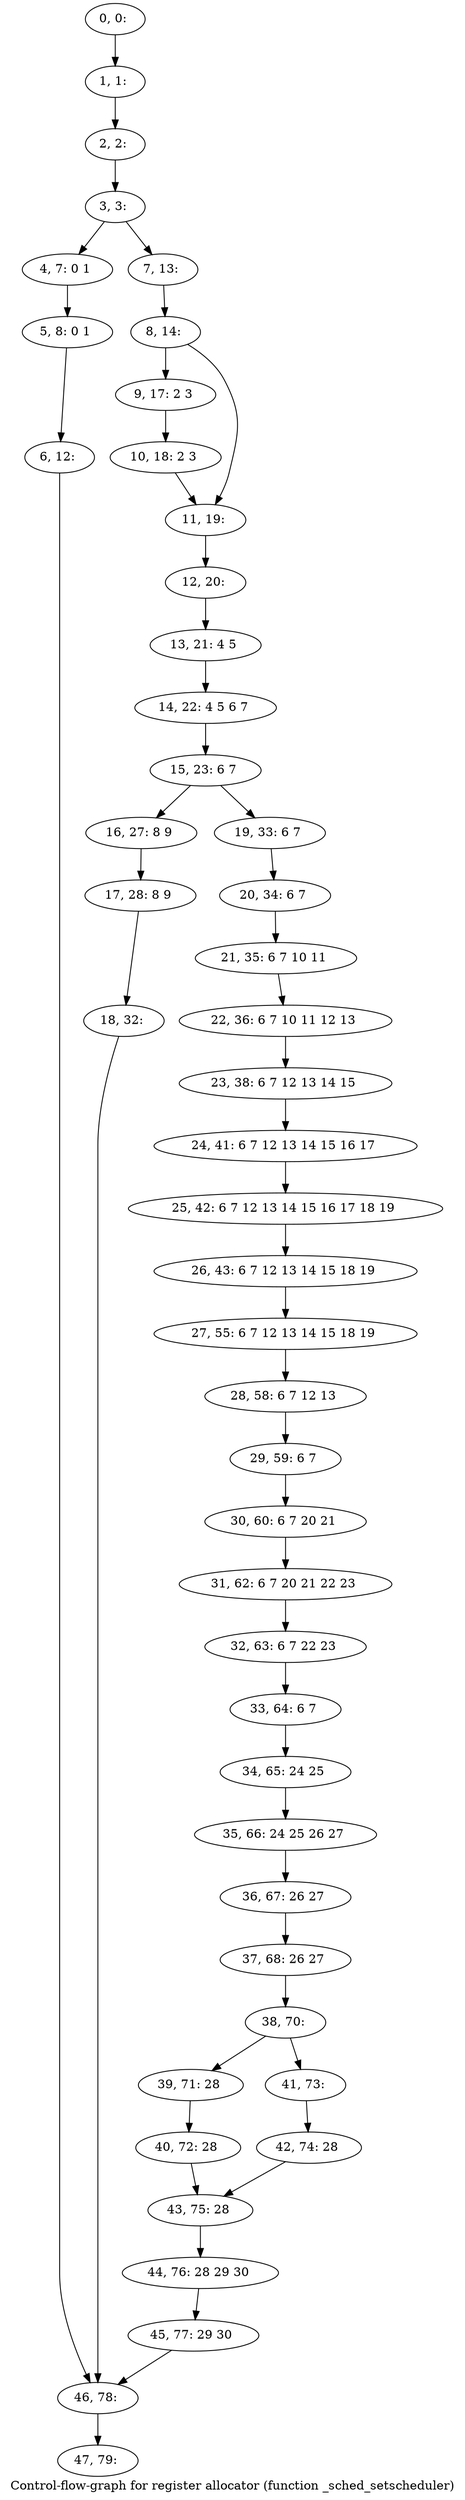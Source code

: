 digraph G {
graph [label="Control-flow-graph for register allocator (function _sched_setscheduler)"]
0[label="0, 0: "];
1[label="1, 1: "];
2[label="2, 2: "];
3[label="3, 3: "];
4[label="4, 7: 0 1 "];
5[label="5, 8: 0 1 "];
6[label="6, 12: "];
7[label="7, 13: "];
8[label="8, 14: "];
9[label="9, 17: 2 3 "];
10[label="10, 18: 2 3 "];
11[label="11, 19: "];
12[label="12, 20: "];
13[label="13, 21: 4 5 "];
14[label="14, 22: 4 5 6 7 "];
15[label="15, 23: 6 7 "];
16[label="16, 27: 8 9 "];
17[label="17, 28: 8 9 "];
18[label="18, 32: "];
19[label="19, 33: 6 7 "];
20[label="20, 34: 6 7 "];
21[label="21, 35: 6 7 10 11 "];
22[label="22, 36: 6 7 10 11 12 13 "];
23[label="23, 38: 6 7 12 13 14 15 "];
24[label="24, 41: 6 7 12 13 14 15 16 17 "];
25[label="25, 42: 6 7 12 13 14 15 16 17 18 19 "];
26[label="26, 43: 6 7 12 13 14 15 18 19 "];
27[label="27, 55: 6 7 12 13 14 15 18 19 "];
28[label="28, 58: 6 7 12 13 "];
29[label="29, 59: 6 7 "];
30[label="30, 60: 6 7 20 21 "];
31[label="31, 62: 6 7 20 21 22 23 "];
32[label="32, 63: 6 7 22 23 "];
33[label="33, 64: 6 7 "];
34[label="34, 65: 24 25 "];
35[label="35, 66: 24 25 26 27 "];
36[label="36, 67: 26 27 "];
37[label="37, 68: 26 27 "];
38[label="38, 70: "];
39[label="39, 71: 28 "];
40[label="40, 72: 28 "];
41[label="41, 73: "];
42[label="42, 74: 28 "];
43[label="43, 75: 28 "];
44[label="44, 76: 28 29 30 "];
45[label="45, 77: 29 30 "];
46[label="46, 78: "];
47[label="47, 79: "];
0->1 ;
1->2 ;
2->3 ;
3->4 ;
3->7 ;
4->5 ;
5->6 ;
6->46 ;
7->8 ;
8->9 ;
8->11 ;
9->10 ;
10->11 ;
11->12 ;
12->13 ;
13->14 ;
14->15 ;
15->16 ;
15->19 ;
16->17 ;
17->18 ;
18->46 ;
19->20 ;
20->21 ;
21->22 ;
22->23 ;
23->24 ;
24->25 ;
25->26 ;
26->27 ;
27->28 ;
28->29 ;
29->30 ;
30->31 ;
31->32 ;
32->33 ;
33->34 ;
34->35 ;
35->36 ;
36->37 ;
37->38 ;
38->39 ;
38->41 ;
39->40 ;
40->43 ;
41->42 ;
42->43 ;
43->44 ;
44->45 ;
45->46 ;
46->47 ;
}
